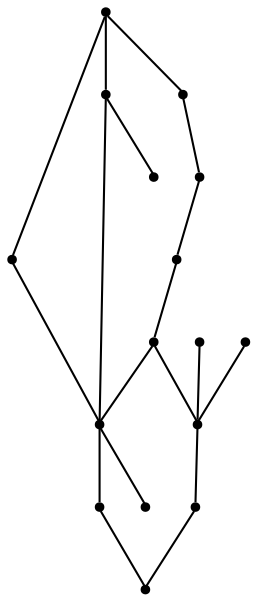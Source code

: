 graph {
  node [shape=point,comment="{\"directed\":false,\"doi\":\"10.1007/978-3-319-50106-2_7\",\"figure\":\"1 (2)\"}"]

  v0 [pos="1468.1546959994375,396.26515871117203"]
  v1 [pos="1360.0332745583262,405.60821759360005"]
  v2 [pos="1361.6461311848157,486.724170018685"]
  v3 [pos="1344.8600606809232,318.94131868850775"]
  v4 [pos="1242.7271420649295,263.4997654862242"]
  v5 [pos="1259.49642522655,466.31304679986044"]
  v6 [pos="1248.1154974038145,373.36165441841086"]
  v7 [pos="1143.7863620173703,384.73850032677996"]
  v8 [pos="1237.9096835401363,536.78163070407"]
  v9 [pos="1164.6563350594934,324.03774072937586"]
  v10 [pos="1155.1840771823781,466.31304679986044"]
  v11 [pos="1154.742264856213,548.4542863061822"]
  v12 [pos="1088.7817448245069,299.3924438461139"]
  v13 [pos="1093.3367103610433,441.71353301623196"]
  v14 [pos="1045.1539857956463,384.73850032677996"]
  v15 [pos="1061.2357509851167,513.2114736105345"]

  v0 -- v1 [id="-1",pos="1468.1546959994375,396.26515871117203 1360.0332745583262,405.60821759360005 1360.0332745583262,405.60821759360005 1360.0332745583262,405.60821759360005"]
  v15 -- v13 [id="-2",pos="1061.2357509851167,513.2114736105345 1093.3367103610433,441.71353301623196 1093.3367103610433,441.71353301623196 1093.3367103610433,441.71353301623196"]
  v15 -- v10 [id="-3",pos="1061.2357509851167,513.2114736105345 1155.1840771823781,466.31304679986044 1155.1840771823781,466.31304679986044 1155.1840771823781,466.31304679986044"]
  v15 -- v11 [id="-4",pos="1061.2357509851167,513.2114736105345 1154.742264856213,548.4542863061822 1154.742264856213,548.4542863061822 1154.742264856213,548.4542863061822"]
  v13 -- v7 [id="-5",pos="1093.3367103610433,441.71353301623196 1143.7863620173703,384.73850032677996 1143.7863620173703,384.73850032677996 1143.7863620173703,384.73850032677996"]
  v13 -- v14 [id="-6",pos="1093.3367103610433,441.71353301623196 1045.1539857956463,384.73850032677996 1045.1539857956463,384.73850032677996 1045.1539857956463,384.73850032677996"]
  v7 -- v9 [id="-7",pos="1143.7863620173703,384.73850032677996 1164.6563350594934,324.03774072937586 1164.6563350594934,324.03774072937586 1164.6563350594934,324.03774072937586"]
  v7 -- v12 [id="-8",pos="1143.7863620173703,384.73850032677996 1088.7817448245069,299.3924438461139 1088.7817448245069,299.3924438461139 1088.7817448245069,299.3924438461139"]
  v11 -- v8 [id="-9",pos="1154.742264856213,548.4542863061822 1237.9096835401363,536.78163070407 1237.9096835401363,536.78163070407 1237.9096835401363,536.78163070407"]
  v10 -- v7 [id="-10",pos="1155.1840771823781,466.31304679986044 1143.7863620173703,384.73850032677996 1143.7863620173703,384.73850032677996 1143.7863620173703,384.73850032677996"]
  v9 -- v4 [id="-11",pos="1164.6563350594934,324.03774072937586 1242.7271420649295,263.4997654862242 1242.7271420649295,263.4997654862242 1242.7271420649295,263.4997654862242"]
  v8 -- v5 [id="-12",pos="1237.9096835401363,536.78163070407 1259.49642522655,466.31304679986044 1259.49642522655,466.31304679986044 1259.49642522655,466.31304679986044"]
  v6 -- v7 [id="-13",pos="1248.1154974038145,373.36165441841086 1143.7863620173703,384.73850032677996 1143.7863620173703,384.73850032677996 1143.7863620173703,384.73850032677996"]
  v6 -- v1 [id="-14",pos="1248.1154974038145,373.36165441841086 1360.0332745583262,405.60821759360005 1360.0332745583262,405.60821759360005 1360.0332745583262,405.60821759360005"]
  v5 -- v6 [id="-15",pos="1259.49642522655,466.31304679986044 1248.1154974038145,373.36165441841086 1248.1154974038145,373.36165441841086 1248.1154974038145,373.36165441841086"]
  v3 -- v4 [id="-16",pos="1344.8600606809232,318.94131868850775 1242.7271420649295,263.4997654862242 1242.7271420649295,263.4997654862242 1242.7271420649295,263.4997654862242"]
  v1 -- v3 [id="-17",pos="1360.0332745583262,405.60821759360005 1344.8600606809232,318.94131868850775 1344.8600606809232,318.94131868850775 1344.8600606809232,318.94131868850775"]
  v2 -- v1 [id="-18",pos="1361.6461311848157,486.724170018685 1360.0332745583262,405.60821759360005 1360.0332745583262,405.60821759360005 1360.0332745583262,405.60821759360005"]
}